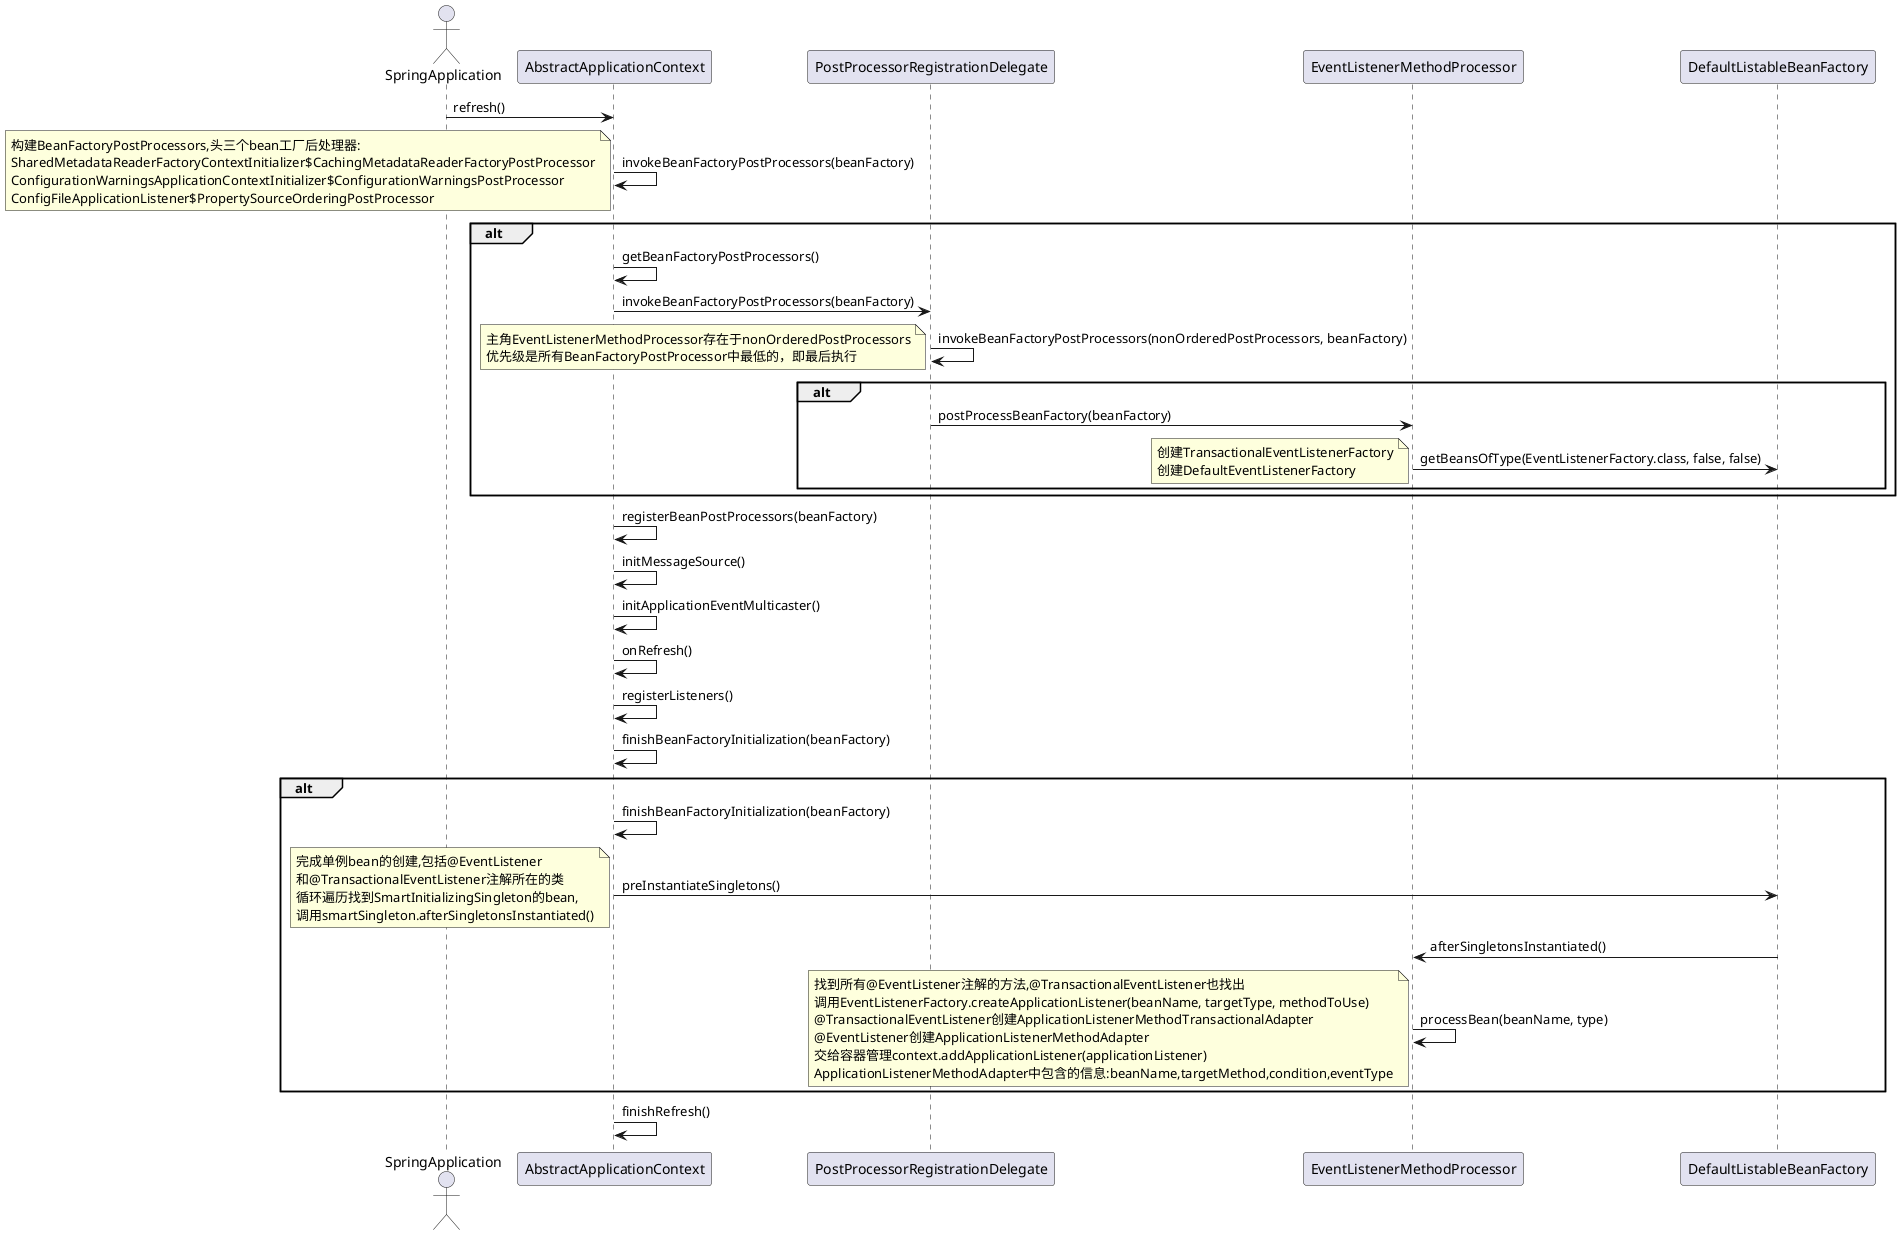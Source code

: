 @startuml
Actor SpringApplication
SpringApplication -> AbstractApplicationContext:refresh()
AbstractApplicationContext -> AbstractApplicationContext:invokeBeanFactoryPostProcessors(beanFactory)
note left
构建BeanFactoryPostProcessors,头三个bean工厂后处理器:
SharedMetadataReaderFactoryContextInitializer$CachingMetadataReaderFactoryPostProcessor
ConfigurationWarningsApplicationContextInitializer$ConfigurationWarningsPostProcessor
ConfigFileApplicationListener$PropertySourceOrderingPostProcessor
end note

'SharedMetadataReaderFactoryContextInitializer$CachingMetadataReaderFactoryPostProcessor做了以下两步操作
'先是注册BD:org.springframework.boot.autoconfigure.internalCachingMetadataReaderFactory,
'接着:org.springframework.context.annotation.internalConfigurationAnnotationProcessor添加属性metadataReaderFactory

alt
AbstractApplicationContext -> AbstractApplicationContext:getBeanFactoryPostProcessors()
AbstractApplicationContext -> PostProcessorRegistrationDelegate:invokeBeanFactoryPostProcessors(beanFactory)
PostProcessorRegistrationDelegate -> PostProcessorRegistrationDelegate:invokeBeanFactoryPostProcessors(nonOrderedPostProcessors, beanFactory)
note left
主角EventListenerMethodProcessor存在于nonOrderedPostProcessors
优先级是所有BeanFactoryPostProcessor中最低的，即最后执行
end note
alt
PostProcessorRegistrationDelegate -> EventListenerMethodProcessor:postProcessBeanFactory(beanFactory)
EventListenerMethodProcessor -> DefaultListableBeanFactory:getBeansOfType(EventListenerFactory.class, false, false)
note left
创建TransactionalEventListenerFactory
创建DefaultEventListenerFactory
end note
end
end

AbstractApplicationContext -> AbstractApplicationContext:registerBeanPostProcessors(beanFactory)
AbstractApplicationContext -> AbstractApplicationContext:initMessageSource()
AbstractApplicationContext -> AbstractApplicationContext:initApplicationEventMulticaster()
AbstractApplicationContext -> AbstractApplicationContext:onRefresh()
AbstractApplicationContext -> AbstractApplicationContext:registerListeners()
AbstractApplicationContext -> AbstractApplicationContext:finishBeanFactoryInitialization(beanFactory)
alt
AbstractApplicationContext -> AbstractApplicationContext:finishBeanFactoryInitialization(beanFactory)
AbstractApplicationContext -> DefaultListableBeanFactory:preInstantiateSingletons()
note left
完成单例bean的创建,包括@EventListener
和@TransactionalEventListener注解所在的类
循环遍历找到SmartInitializingSingleton的bean,
调用smartSingleton.afterSingletonsInstantiated()
end note
DefaultListableBeanFactory -> EventListenerMethodProcessor:afterSingletonsInstantiated()
EventListenerMethodProcessor -> EventListenerMethodProcessor:processBean(beanName, type)
note left
找到所有@EventListener注解的方法,@TransactionalEventListener也找出
调用EventListenerFactory.createApplicationListener(beanName, targetType, methodToUse)
@TransactionalEventListener创建ApplicationListenerMethodTransactionalAdapter
@EventListener创建ApplicationListenerMethodAdapter
交给容器管理context.addApplicationListener(applicationListener)
ApplicationListenerMethodAdapter中包含的信息:beanName,targetMethod,condition,eventType
end note
end
AbstractApplicationContext -> AbstractApplicationContext:finishRefresh()

@enduml